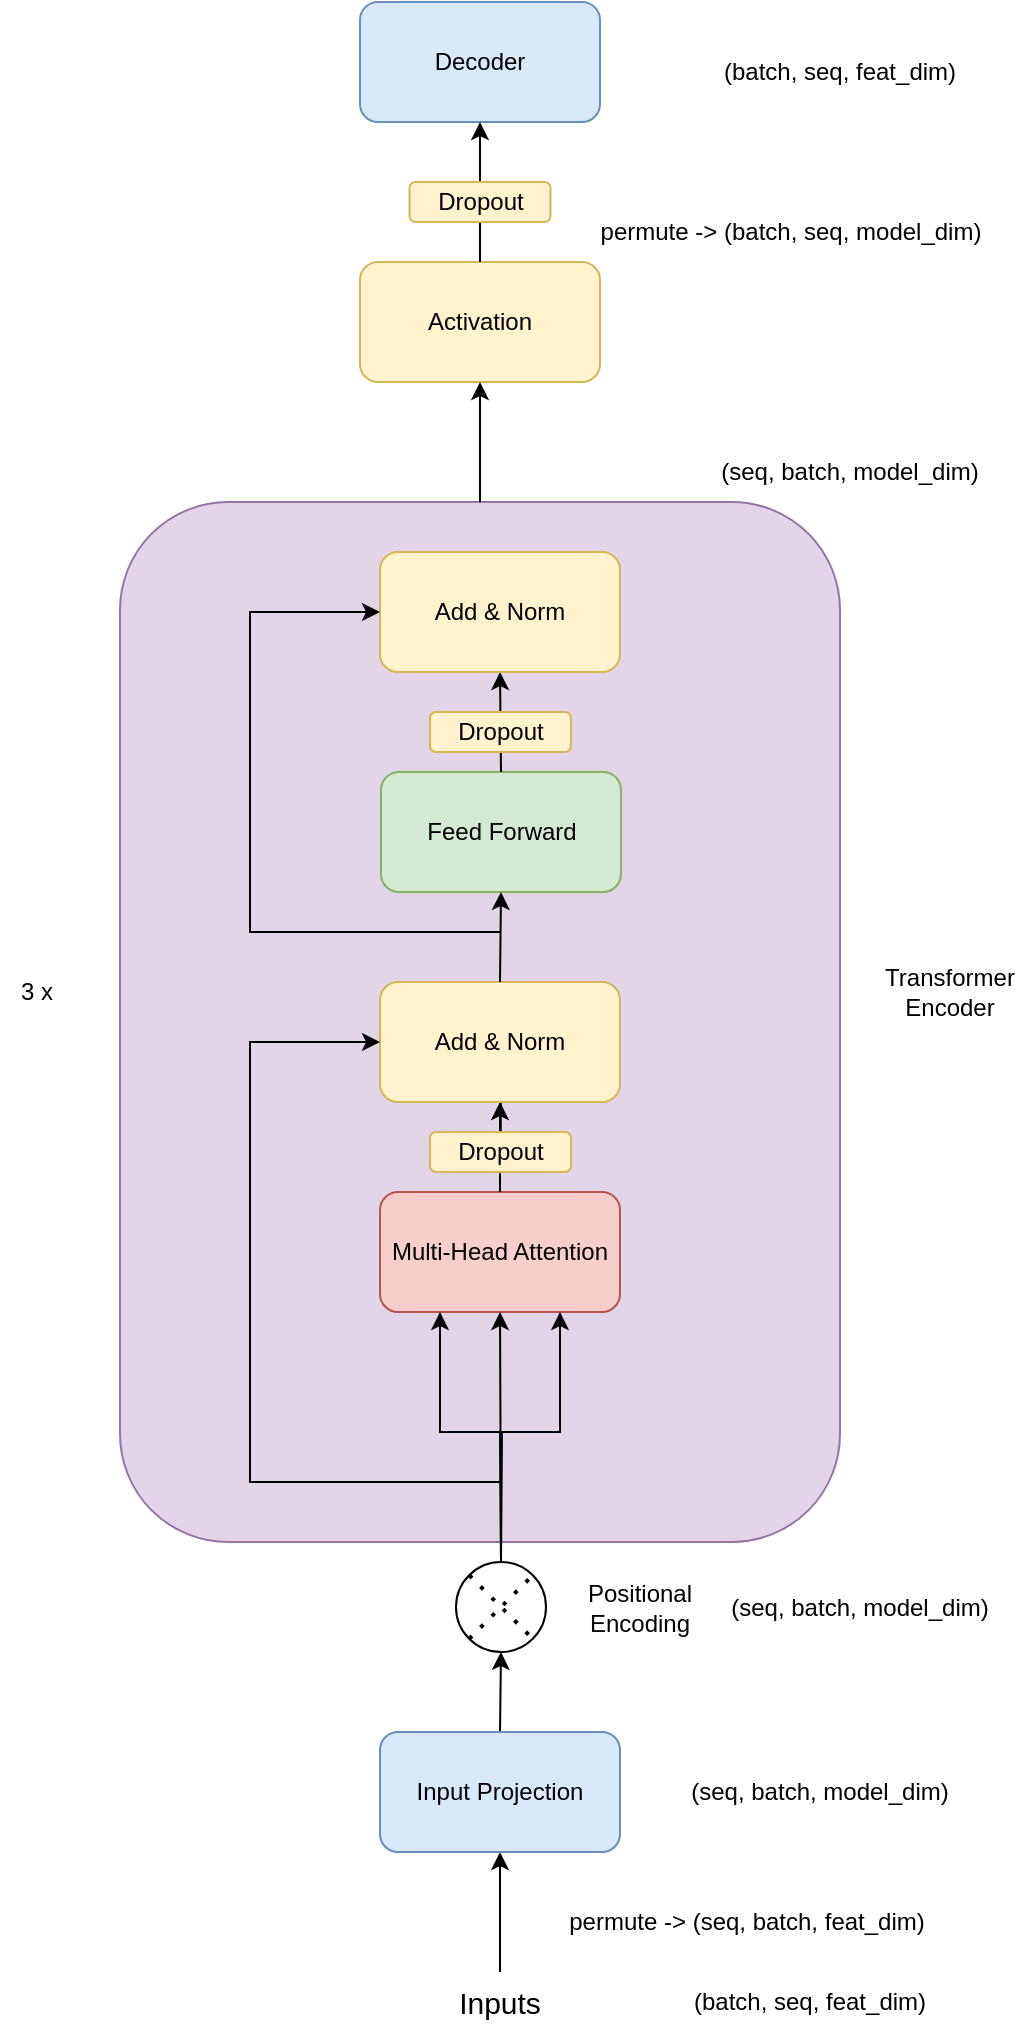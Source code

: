 <mxfile version="21.6.8" type="device" pages="3">
  <diagram name="mtvs" id="uKXGRMk40dO73t0RgV7X">
    <mxGraphModel dx="1430" dy="875" grid="1" gridSize="5" guides="1" tooltips="1" connect="1" arrows="1" fold="1" page="1" pageScale="1" pageWidth="850" pageHeight="1100" math="0" shadow="0">
      <root>
        <mxCell id="0" />
        <mxCell id="1" parent="0" />
        <mxCell id="DogwxtStTw7Rdeo8IRhZ-50" value="" style="rounded=1;whiteSpace=wrap;html=1;fillColor=#e1d5e7;strokeColor=#9673a6;" vertex="1" parent="1">
          <mxGeometry x="235" y="335" width="360" height="520" as="geometry" />
        </mxCell>
        <mxCell id="DogwxtStTw7Rdeo8IRhZ-3" value="&lt;div&gt;&lt;font style=&quot;font-size: 15px;&quot;&gt;Inputs&lt;/font&gt;&lt;/div&gt;" style="text;html=1;strokeColor=none;fillColor=none;align=center;verticalAlign=middle;whiteSpace=wrap;rounded=0;" vertex="1" parent="1">
          <mxGeometry x="395" y="1070" width="60" height="30" as="geometry" />
        </mxCell>
        <mxCell id="DogwxtStTw7Rdeo8IRhZ-4" value="(batch, seq, feat_dim)" style="text;html=1;strokeColor=none;fillColor=none;align=center;verticalAlign=middle;whiteSpace=wrap;rounded=0;" vertex="1" parent="1">
          <mxGeometry x="520" y="1070" width="120" height="30" as="geometry" />
        </mxCell>
        <mxCell id="DogwxtStTw7Rdeo8IRhZ-5" value="" style="endArrow=classic;html=1;rounded=0;exitX=0.5;exitY=0;exitDx=0;exitDy=0;entryX=0.5;entryY=1;entryDx=0;entryDy=0;" edge="1" parent="1" source="DogwxtStTw7Rdeo8IRhZ-3" target="DogwxtStTw7Rdeo8IRhZ-19">
          <mxGeometry width="50" height="50" relative="1" as="geometry">
            <mxPoint x="400" y="550" as="sourcePoint" />
            <mxPoint x="425" y="1020" as="targetPoint" />
          </mxGeometry>
        </mxCell>
        <mxCell id="DogwxtStTw7Rdeo8IRhZ-7" value="(seq, batch, model_dim)" style="text;html=1;strokeColor=none;fillColor=none;align=center;verticalAlign=middle;whiteSpace=wrap;rounded=0;" vertex="1" parent="1">
          <mxGeometry x="505" y="965" width="160" height="30" as="geometry" />
        </mxCell>
        <mxCell id="DogwxtStTw7Rdeo8IRhZ-9" value="" style="ellipse;whiteSpace=wrap;html=1;aspect=fixed;" vertex="1" parent="1">
          <mxGeometry x="403" y="865" width="45" height="45" as="geometry" />
        </mxCell>
        <mxCell id="DogwxtStTw7Rdeo8IRhZ-10" value="" style="endArrow=classic;html=1;rounded=0;exitX=0.5;exitY=0;exitDx=0;exitDy=0;entryX=0.5;entryY=1;entryDx=0;entryDy=0;" edge="1" parent="1" source="DogwxtStTw7Rdeo8IRhZ-19" target="DogwxtStTw7Rdeo8IRhZ-9">
          <mxGeometry width="50" height="50" relative="1" as="geometry">
            <mxPoint x="425" y="950" as="sourcePoint" />
            <mxPoint x="320" y="920" as="targetPoint" />
          </mxGeometry>
        </mxCell>
        <mxCell id="DogwxtStTw7Rdeo8IRhZ-11" value="Positional Encoding" style="text;html=1;strokeColor=none;fillColor=none;align=center;verticalAlign=middle;whiteSpace=wrap;rounded=0;" vertex="1" parent="1">
          <mxGeometry x="455" y="872.5" width="80" height="30" as="geometry" />
        </mxCell>
        <mxCell id="DogwxtStTw7Rdeo8IRhZ-17" value="" style="endArrow=none;dashed=1;html=1;dashPattern=1 3;strokeWidth=2;rounded=0;exitX=0;exitY=1;exitDx=0;exitDy=0;entryX=1;entryY=0;entryDx=0;entryDy=0;" edge="1" parent="1" source="DogwxtStTw7Rdeo8IRhZ-9" target="DogwxtStTw7Rdeo8IRhZ-9">
          <mxGeometry width="50" height="50" relative="1" as="geometry">
            <mxPoint x="400" y="550" as="sourcePoint" />
            <mxPoint x="450" y="500" as="targetPoint" />
          </mxGeometry>
        </mxCell>
        <mxCell id="DogwxtStTw7Rdeo8IRhZ-18" value="" style="endArrow=none;dashed=1;html=1;dashPattern=1 3;strokeWidth=2;rounded=0;exitX=0;exitY=0;exitDx=0;exitDy=0;entryX=1;entryY=1;entryDx=0;entryDy=0;" edge="1" parent="1" source="DogwxtStTw7Rdeo8IRhZ-9" target="DogwxtStTw7Rdeo8IRhZ-9">
          <mxGeometry width="50" height="50" relative="1" as="geometry">
            <mxPoint x="400" y="550" as="sourcePoint" />
            <mxPoint x="450" y="500" as="targetPoint" />
          </mxGeometry>
        </mxCell>
        <mxCell id="DogwxtStTw7Rdeo8IRhZ-19" value="&lt;div&gt;Input Projection&lt;/div&gt;" style="rounded=1;whiteSpace=wrap;html=1;fillColor=#dae8fc;strokeColor=#6c8ebf;" vertex="1" parent="1">
          <mxGeometry x="365" y="950" width="120" height="60" as="geometry" />
        </mxCell>
        <mxCell id="DogwxtStTw7Rdeo8IRhZ-21" value="&lt;div&gt;Multi-Head Attention&lt;br&gt;&lt;/div&gt;" style="rounded=1;whiteSpace=wrap;html=1;fillColor=#f8cecc;strokeColor=#b85450;" vertex="1" parent="1">
          <mxGeometry x="365" y="680" width="120" height="60" as="geometry" />
        </mxCell>
        <mxCell id="DogwxtStTw7Rdeo8IRhZ-24" value="" style="endArrow=classic;html=1;rounded=0;exitX=0.5;exitY=0;exitDx=0;exitDy=0;entryX=0.5;entryY=1;entryDx=0;entryDy=0;" edge="1" parent="1" source="DogwxtStTw7Rdeo8IRhZ-9" target="DogwxtStTw7Rdeo8IRhZ-21">
          <mxGeometry width="50" height="50" relative="1" as="geometry">
            <mxPoint x="400" y="550" as="sourcePoint" />
            <mxPoint x="450" y="500" as="targetPoint" />
          </mxGeometry>
        </mxCell>
        <mxCell id="DogwxtStTw7Rdeo8IRhZ-35" value="" style="edgeStyle=orthogonalEdgeStyle;rounded=0;orthogonalLoop=1;jettySize=auto;html=1;" edge="1" parent="1" source="DogwxtStTw7Rdeo8IRhZ-32" target="DogwxtStTw7Rdeo8IRhZ-33">
          <mxGeometry relative="1" as="geometry" />
        </mxCell>
        <mxCell id="DogwxtStTw7Rdeo8IRhZ-36" value="" style="edgeStyle=orthogonalEdgeStyle;rounded=0;orthogonalLoop=1;jettySize=auto;html=1;" edge="1" parent="1" source="DogwxtStTw7Rdeo8IRhZ-32" target="DogwxtStTw7Rdeo8IRhZ-33">
          <mxGeometry relative="1" as="geometry" />
        </mxCell>
        <mxCell id="DogwxtStTw7Rdeo8IRhZ-34" value="" style="endArrow=classic;html=1;rounded=0;exitX=0.5;exitY=0;exitDx=0;exitDy=0;entryX=0.5;entryY=1;entryDx=0;entryDy=0;" edge="1" parent="1" source="DogwxtStTw7Rdeo8IRhZ-21" target="DogwxtStTw7Rdeo8IRhZ-33">
          <mxGeometry width="50" height="50" relative="1" as="geometry">
            <mxPoint x="615" y="670" as="sourcePoint" />
            <mxPoint x="540" y="580" as="targetPoint" />
          </mxGeometry>
        </mxCell>
        <mxCell id="DogwxtStTw7Rdeo8IRhZ-32" value="Dropout" style="rounded=1;whiteSpace=wrap;html=1;fillColor=#fff2cc;strokeColor=#d6b656;" vertex="1" parent="1">
          <mxGeometry x="390" y="650" width="70.5" height="20" as="geometry" />
        </mxCell>
        <mxCell id="DogwxtStTw7Rdeo8IRhZ-33" value="Add &amp;amp; Norm" style="rounded=1;whiteSpace=wrap;html=1;fillColor=#fff2cc;strokeColor=#d6b656;" vertex="1" parent="1">
          <mxGeometry x="365" y="575" width="120" height="60" as="geometry" />
        </mxCell>
        <mxCell id="DogwxtStTw7Rdeo8IRhZ-39" value="" style="endArrow=classic;html=1;rounded=0;entryX=0;entryY=0.5;entryDx=0;entryDy=0;" edge="1" parent="1" target="DogwxtStTw7Rdeo8IRhZ-33">
          <mxGeometry width="50" height="50" relative="1" as="geometry">
            <mxPoint x="425" y="825" as="sourcePoint" />
            <mxPoint x="300" y="570" as="targetPoint" />
            <Array as="points">
              <mxPoint x="300" y="825" />
              <mxPoint x="300" y="605" />
            </Array>
          </mxGeometry>
        </mxCell>
        <mxCell id="DogwxtStTw7Rdeo8IRhZ-42" value="" style="endArrow=classic;html=1;rounded=0;exitX=0.5;exitY=0;exitDx=0;exitDy=0;entryX=0.25;entryY=1;entryDx=0;entryDy=0;" edge="1" parent="1" source="DogwxtStTw7Rdeo8IRhZ-9" target="DogwxtStTw7Rdeo8IRhZ-21">
          <mxGeometry width="50" height="50" relative="1" as="geometry">
            <mxPoint x="380" y="710" as="sourcePoint" />
            <mxPoint x="430" y="660" as="targetPoint" />
            <Array as="points">
              <mxPoint x="425" y="800" />
              <mxPoint x="395" y="800" />
            </Array>
          </mxGeometry>
        </mxCell>
        <mxCell id="DogwxtStTw7Rdeo8IRhZ-43" value="" style="endArrow=classic;html=1;rounded=0;exitX=0.5;exitY=0;exitDx=0;exitDy=0;entryX=0.75;entryY=1;entryDx=0;entryDy=0;" edge="1" parent="1" source="DogwxtStTw7Rdeo8IRhZ-9" target="DogwxtStTw7Rdeo8IRhZ-21">
          <mxGeometry width="50" height="50" relative="1" as="geometry">
            <mxPoint x="431" y="870" as="sourcePoint" />
            <mxPoint x="400" y="745" as="targetPoint" />
            <Array as="points">
              <mxPoint x="426" y="800" />
              <mxPoint x="455" y="800" />
            </Array>
          </mxGeometry>
        </mxCell>
        <mxCell id="DogwxtStTw7Rdeo8IRhZ-44" value="Feed Forward" style="rounded=1;whiteSpace=wrap;html=1;fillColor=#d5e8d4;strokeColor=#82b366;" vertex="1" parent="1">
          <mxGeometry x="365.5" y="470" width="120" height="60" as="geometry" />
        </mxCell>
        <mxCell id="DogwxtStTw7Rdeo8IRhZ-45" value="" style="endArrow=classic;html=1;rounded=0;exitX=0.5;exitY=0;exitDx=0;exitDy=0;entryX=0.5;entryY=1;entryDx=0;entryDy=0;" edge="1" parent="1" target="DogwxtStTw7Rdeo8IRhZ-44" source="DogwxtStTw7Rdeo8IRhZ-33">
          <mxGeometry width="50" height="50" relative="1" as="geometry">
            <mxPoint x="426" y="575" as="sourcePoint" />
            <mxPoint x="450" y="210" as="targetPoint" />
          </mxGeometry>
        </mxCell>
        <mxCell id="DogwxtStTw7Rdeo8IRhZ-49" value="" style="endArrow=classic;html=1;rounded=0;entryX=0.5;entryY=1;entryDx=0;entryDy=0;exitX=0.5;exitY=0;exitDx=0;exitDy=0;" edge="1" parent="1" source="DogwxtStTw7Rdeo8IRhZ-44" target="DogwxtStTw7Rdeo8IRhZ-47">
          <mxGeometry width="50" height="50" relative="1" as="geometry">
            <mxPoint x="465" y="535" as="sourcePoint" />
            <mxPoint x="430" y="640" as="targetPoint" />
          </mxGeometry>
        </mxCell>
        <mxCell id="DogwxtStTw7Rdeo8IRhZ-46" value="Dropout" style="rounded=1;whiteSpace=wrap;html=1;fillColor=#fff2cc;strokeColor=#d6b656;" vertex="1" parent="1">
          <mxGeometry x="390" y="440" width="70.5" height="20" as="geometry" />
        </mxCell>
        <mxCell id="DogwxtStTw7Rdeo8IRhZ-47" value="Add &amp;amp; Norm" style="rounded=1;whiteSpace=wrap;html=1;fillColor=#fff2cc;strokeColor=#d6b656;" vertex="1" parent="1">
          <mxGeometry x="365" y="360" width="120" height="60" as="geometry" />
        </mxCell>
        <mxCell id="DogwxtStTw7Rdeo8IRhZ-48" value="" style="endArrow=classic;html=1;rounded=0;entryX=0;entryY=0.5;entryDx=0;entryDy=0;" edge="1" parent="1" target="DogwxtStTw7Rdeo8IRhZ-47">
          <mxGeometry width="50" height="50" relative="1" as="geometry">
            <mxPoint x="425" y="550" as="sourcePoint" />
            <mxPoint x="300" y="280" as="targetPoint" />
            <Array as="points">
              <mxPoint x="300" y="550" />
              <mxPoint x="300" y="390" />
            </Array>
          </mxGeometry>
        </mxCell>
        <mxCell id="DogwxtStTw7Rdeo8IRhZ-51" value="&lt;div&gt;Transformer&lt;/div&gt;&lt;div&gt;Encoder&lt;br&gt;&lt;/div&gt;" style="text;html=1;strokeColor=none;fillColor=none;align=center;verticalAlign=middle;whiteSpace=wrap;rounded=0;" vertex="1" parent="1">
          <mxGeometry x="620" y="565" width="60" height="30" as="geometry" />
        </mxCell>
        <mxCell id="DogwxtStTw7Rdeo8IRhZ-53" value="permute -&amp;gt; (seq, batch, feat_dim)" style="text;html=1;align=center;verticalAlign=middle;resizable=0;points=[];autosize=1;strokeColor=none;fillColor=none;" vertex="1" parent="1">
          <mxGeometry x="448" y="1030" width="200" height="30" as="geometry" />
        </mxCell>
        <mxCell id="DogwxtStTw7Rdeo8IRhZ-54" value="(seq, batch, model_dim)" style="text;html=1;strokeColor=none;fillColor=none;align=center;verticalAlign=middle;whiteSpace=wrap;rounded=0;" vertex="1" parent="1">
          <mxGeometry x="525" y="872.5" width="160" height="30" as="geometry" />
        </mxCell>
        <mxCell id="DogwxtStTw7Rdeo8IRhZ-55" value="3 x" style="text;html=1;align=center;verticalAlign=middle;resizable=0;points=[];autosize=1;strokeColor=none;fillColor=none;" vertex="1" parent="1">
          <mxGeometry x="175" y="565" width="35" height="30" as="geometry" />
        </mxCell>
        <mxCell id="DogwxtStTw7Rdeo8IRhZ-56" value="(seq, batch, model_dim)" style="text;html=1;strokeColor=none;fillColor=none;align=center;verticalAlign=middle;whiteSpace=wrap;rounded=0;" vertex="1" parent="1">
          <mxGeometry x="520" y="305" width="160" height="30" as="geometry" />
        </mxCell>
        <mxCell id="DogwxtStTw7Rdeo8IRhZ-57" value="Activation" style="rounded=1;whiteSpace=wrap;html=1;fillColor=#fff2cc;strokeColor=#d6b656;" vertex="1" parent="1">
          <mxGeometry x="355" y="215" width="120" height="60" as="geometry" />
        </mxCell>
        <mxCell id="DogwxtStTw7Rdeo8IRhZ-59" value="" style="endArrow=classic;html=1;rounded=0;entryX=0.5;entryY=1;entryDx=0;entryDy=0;exitX=0.5;exitY=0;exitDx=0;exitDy=0;" edge="1" parent="1" source="DogwxtStTw7Rdeo8IRhZ-50" target="DogwxtStTw7Rdeo8IRhZ-57">
          <mxGeometry width="50" height="50" relative="1" as="geometry">
            <mxPoint x="340" y="635" as="sourcePoint" />
            <mxPoint x="390" y="585" as="targetPoint" />
          </mxGeometry>
        </mxCell>
        <mxCell id="DogwxtStTw7Rdeo8IRhZ-62" value="Decoder" style="rounded=1;whiteSpace=wrap;html=1;fillColor=#dae8fc;strokeColor=#6c8ebf;" vertex="1" parent="1">
          <mxGeometry x="355" y="85" width="120" height="60" as="geometry" />
        </mxCell>
        <mxCell id="DogwxtStTw7Rdeo8IRhZ-63" value="" style="endArrow=classic;html=1;rounded=0;exitX=0.5;exitY=0;exitDx=0;exitDy=0;entryX=0.5;entryY=1;entryDx=0;entryDy=0;" edge="1" parent="1" source="DogwxtStTw7Rdeo8IRhZ-57" target="DogwxtStTw7Rdeo8IRhZ-62">
          <mxGeometry width="50" height="50" relative="1" as="geometry">
            <mxPoint x="340" y="405" as="sourcePoint" />
            <mxPoint x="390" y="355" as="targetPoint" />
          </mxGeometry>
        </mxCell>
        <mxCell id="DogwxtStTw7Rdeo8IRhZ-61" value="Dropout" style="rounded=1;whiteSpace=wrap;html=1;fillColor=#fff2cc;strokeColor=#d6b656;" vertex="1" parent="1">
          <mxGeometry x="379.75" y="175" width="70.5" height="20" as="geometry" />
        </mxCell>
        <mxCell id="DogwxtStTw7Rdeo8IRhZ-64" value="permute -&amp;gt; (batch, seq, model_dim)" style="text;html=1;align=center;verticalAlign=middle;resizable=0;points=[];autosize=1;strokeColor=none;fillColor=none;" vertex="1" parent="1">
          <mxGeometry x="465" y="185" width="210" height="30" as="geometry" />
        </mxCell>
        <mxCell id="DogwxtStTw7Rdeo8IRhZ-65" value="(batch, seq, feat_dim)" style="text;html=1;strokeColor=none;fillColor=none;align=center;verticalAlign=middle;whiteSpace=wrap;rounded=0;" vertex="1" parent="1">
          <mxGeometry x="515" y="105" width="160" height="30" as="geometry" />
        </mxCell>
      </root>
    </mxGraphModel>
  </diagram>
  <diagram id="fnMfFjXKo-8Kxihv32TG" name="limu">
    <mxGraphModel dx="2074" dy="1269" grid="1" gridSize="5" guides="1" tooltips="1" connect="1" arrows="1" fold="1" page="1" pageScale="1" pageWidth="850" pageHeight="1100" math="0" shadow="0">
      <root>
        <mxCell id="0" />
        <mxCell id="1" parent="0" />
        <mxCell id="Pzm4bXZtgnzRt4yk8eaJ-1" value="" style="rounded=1;whiteSpace=wrap;html=1;fillColor=#e1d5e7;strokeColor=#9673a6;" vertex="1" parent="1">
          <mxGeometry x="915" y="145" width="210" height="300" as="geometry" />
        </mxCell>
        <mxCell id="Pzm4bXZtgnzRt4yk8eaJ-2" value="" style="rounded=1;whiteSpace=wrap;html=1;fillColor=#e1d5e7;strokeColor=#9673a6;" vertex="1" parent="1">
          <mxGeometry x="235" y="160" width="360" height="695" as="geometry" />
        </mxCell>
        <mxCell id="Pzm4bXZtgnzRt4yk8eaJ-3" value="&lt;div&gt;&lt;font style=&quot;font-size: 15px;&quot;&gt;Inputs&lt;/font&gt;&lt;/div&gt;" style="text;html=1;strokeColor=none;fillColor=none;align=center;verticalAlign=middle;whiteSpace=wrap;rounded=0;" vertex="1" parent="1">
          <mxGeometry x="395" y="1070" width="60" height="30" as="geometry" />
        </mxCell>
        <mxCell id="Pzm4bXZtgnzRt4yk8eaJ-4" value="(batch, seq, feat_dim)" style="text;html=1;strokeColor=none;fillColor=none;align=center;verticalAlign=middle;whiteSpace=wrap;rounded=0;" vertex="1" parent="1">
          <mxGeometry x="520" y="1070" width="120" height="30" as="geometry" />
        </mxCell>
        <mxCell id="Pzm4bXZtgnzRt4yk8eaJ-5" value="" style="endArrow=classic;html=1;rounded=0;exitX=0.5;exitY=0;exitDx=0;exitDy=0;entryX=0.5;entryY=1;entryDx=0;entryDy=0;" edge="1" parent="1" source="Pzm4bXZtgnzRt4yk8eaJ-3" target="Pzm4bXZtgnzRt4yk8eaJ-12">
          <mxGeometry width="50" height="50" relative="1" as="geometry">
            <mxPoint x="400" y="550" as="sourcePoint" />
            <mxPoint x="425" y="1020" as="targetPoint" />
          </mxGeometry>
        </mxCell>
        <mxCell id="Pzm4bXZtgnzRt4yk8eaJ-6" value="(batch, seq, model_dim)" style="text;html=1;strokeColor=none;fillColor=none;align=center;verticalAlign=middle;whiteSpace=wrap;rounded=0;" vertex="1" parent="1">
          <mxGeometry x="505" y="965" width="160" height="30" as="geometry" />
        </mxCell>
        <mxCell id="Pzm4bXZtgnzRt4yk8eaJ-7" value="" style="ellipse;whiteSpace=wrap;html=1;aspect=fixed;" vertex="1" parent="1">
          <mxGeometry x="403" y="865" width="45" height="45" as="geometry" />
        </mxCell>
        <mxCell id="Pzm4bXZtgnzRt4yk8eaJ-8" value="" style="endArrow=classic;html=1;rounded=0;exitX=0.5;exitY=0;exitDx=0;exitDy=0;entryX=0.5;entryY=1;entryDx=0;entryDy=0;" edge="1" parent="1" source="Pzm4bXZtgnzRt4yk8eaJ-12" target="Pzm4bXZtgnzRt4yk8eaJ-7">
          <mxGeometry width="50" height="50" relative="1" as="geometry">
            <mxPoint x="425" y="950" as="sourcePoint" />
            <mxPoint x="320" y="920" as="targetPoint" />
          </mxGeometry>
        </mxCell>
        <mxCell id="Pzm4bXZtgnzRt4yk8eaJ-9" value="Positional Encoding" style="text;html=1;strokeColor=none;fillColor=none;align=center;verticalAlign=middle;whiteSpace=wrap;rounded=0;" vertex="1" parent="1">
          <mxGeometry x="455" y="872.5" width="80" height="30" as="geometry" />
        </mxCell>
        <mxCell id="Pzm4bXZtgnzRt4yk8eaJ-10" value="" style="endArrow=none;dashed=1;html=1;dashPattern=1 3;strokeWidth=2;rounded=0;exitX=0;exitY=1;exitDx=0;exitDy=0;entryX=1;entryY=0;entryDx=0;entryDy=0;" edge="1" parent="1" source="Pzm4bXZtgnzRt4yk8eaJ-7" target="Pzm4bXZtgnzRt4yk8eaJ-7">
          <mxGeometry width="50" height="50" relative="1" as="geometry">
            <mxPoint x="400" y="550" as="sourcePoint" />
            <mxPoint x="450" y="500" as="targetPoint" />
          </mxGeometry>
        </mxCell>
        <mxCell id="Pzm4bXZtgnzRt4yk8eaJ-11" value="" style="endArrow=none;dashed=1;html=1;dashPattern=1 3;strokeWidth=2;rounded=0;exitX=0;exitY=0;exitDx=0;exitDy=0;entryX=1;entryY=1;entryDx=0;entryDy=0;" edge="1" parent="1" source="Pzm4bXZtgnzRt4yk8eaJ-7" target="Pzm4bXZtgnzRt4yk8eaJ-7">
          <mxGeometry width="50" height="50" relative="1" as="geometry">
            <mxPoint x="400" y="550" as="sourcePoint" />
            <mxPoint x="450" y="500" as="targetPoint" />
          </mxGeometry>
        </mxCell>
        <mxCell id="Pzm4bXZtgnzRt4yk8eaJ-12" value="&lt;div&gt;Input Projection&lt;/div&gt;" style="rounded=1;whiteSpace=wrap;html=1;fillColor=#dae8fc;strokeColor=#6c8ebf;" vertex="1" parent="1">
          <mxGeometry x="365" y="960" width="120" height="60" as="geometry" />
        </mxCell>
        <mxCell id="Pzm4bXZtgnzRt4yk8eaJ-13" value="&lt;div&gt;Multi-Head Attention&lt;br&gt;&lt;/div&gt;" style="rounded=1;whiteSpace=wrap;html=1;fillColor=#f8cecc;strokeColor=#b85450;" vertex="1" parent="1">
          <mxGeometry x="365" y="715" width="120" height="60" as="geometry" />
        </mxCell>
        <mxCell id="Pzm4bXZtgnzRt4yk8eaJ-14" value="" style="endArrow=classic;html=1;rounded=0;exitX=0.5;exitY=0;exitDx=0;exitDy=0;entryX=0.5;entryY=1;entryDx=0;entryDy=0;" edge="1" parent="1" source="Pzm4bXZtgnzRt4yk8eaJ-7" target="Pzm4bXZtgnzRt4yk8eaJ-13">
          <mxGeometry width="50" height="50" relative="1" as="geometry">
            <mxPoint x="400" y="550" as="sourcePoint" />
            <mxPoint x="450" y="500" as="targetPoint" />
          </mxGeometry>
        </mxCell>
        <mxCell id="Pzm4bXZtgnzRt4yk8eaJ-15" value="" style="edgeStyle=orthogonalEdgeStyle;rounded=0;orthogonalLoop=1;jettySize=auto;html=1;" edge="1" parent="1" target="Pzm4bXZtgnzRt4yk8eaJ-18">
          <mxGeometry relative="1" as="geometry">
            <mxPoint x="425.238" y="650" as="sourcePoint" />
          </mxGeometry>
        </mxCell>
        <mxCell id="Pzm4bXZtgnzRt4yk8eaJ-16" value="" style="edgeStyle=orthogonalEdgeStyle;rounded=0;orthogonalLoop=1;jettySize=auto;html=1;" edge="1" parent="1" target="Pzm4bXZtgnzRt4yk8eaJ-18">
          <mxGeometry relative="1" as="geometry">
            <mxPoint x="425.238" y="650" as="sourcePoint" />
          </mxGeometry>
        </mxCell>
        <mxCell id="Pzm4bXZtgnzRt4yk8eaJ-17" value="" style="endArrow=classic;html=1;rounded=0;exitX=0.5;exitY=0;exitDx=0;exitDy=0;entryX=0.5;entryY=1;entryDx=0;entryDy=0;" edge="1" parent="1" source="Pzm4bXZtgnzRt4yk8eaJ-13" target="Pzm4bXZtgnzRt4yk8eaJ-18">
          <mxGeometry width="50" height="50" relative="1" as="geometry">
            <mxPoint x="615" y="670" as="sourcePoint" />
            <mxPoint x="540" y="580" as="targetPoint" />
          </mxGeometry>
        </mxCell>
        <mxCell id="Pzm4bXZtgnzRt4yk8eaJ-18" value="Add &amp;amp; Norm" style="rounded=1;whiteSpace=wrap;html=1;fillColor=#fff2cc;strokeColor=#d6b656;" vertex="1" parent="1">
          <mxGeometry x="365" y="620" width="120" height="60" as="geometry" />
        </mxCell>
        <mxCell id="Pzm4bXZtgnzRt4yk8eaJ-19" value="" style="endArrow=classic;html=1;rounded=0;entryX=0;entryY=0.5;entryDx=0;entryDy=0;" edge="1" parent="1" target="Pzm4bXZtgnzRt4yk8eaJ-18">
          <mxGeometry width="50" height="50" relative="1" as="geometry">
            <mxPoint x="425" y="825" as="sourcePoint" />
            <mxPoint x="300" y="570" as="targetPoint" />
            <Array as="points">
              <mxPoint x="300" y="825" />
              <mxPoint x="300" y="650" />
            </Array>
          </mxGeometry>
        </mxCell>
        <mxCell id="Pzm4bXZtgnzRt4yk8eaJ-20" value="" style="endArrow=classic;html=1;rounded=0;exitX=0.5;exitY=0;exitDx=0;exitDy=0;entryX=0.25;entryY=1;entryDx=0;entryDy=0;" edge="1" parent="1" source="Pzm4bXZtgnzRt4yk8eaJ-7" target="Pzm4bXZtgnzRt4yk8eaJ-13">
          <mxGeometry width="50" height="50" relative="1" as="geometry">
            <mxPoint x="380" y="710" as="sourcePoint" />
            <mxPoint x="430" y="660" as="targetPoint" />
            <Array as="points">
              <mxPoint x="425" y="800" />
              <mxPoint x="395" y="800" />
            </Array>
          </mxGeometry>
        </mxCell>
        <mxCell id="Pzm4bXZtgnzRt4yk8eaJ-21" value="" style="endArrow=classic;html=1;rounded=0;exitX=0.5;exitY=0;exitDx=0;exitDy=0;entryX=0.75;entryY=1;entryDx=0;entryDy=0;" edge="1" parent="1" source="Pzm4bXZtgnzRt4yk8eaJ-7" target="Pzm4bXZtgnzRt4yk8eaJ-13">
          <mxGeometry width="50" height="50" relative="1" as="geometry">
            <mxPoint x="431" y="870" as="sourcePoint" />
            <mxPoint x="400" y="745" as="targetPoint" />
            <Array as="points">
              <mxPoint x="426" y="800" />
              <mxPoint x="455" y="800" />
            </Array>
          </mxGeometry>
        </mxCell>
        <mxCell id="Pzm4bXZtgnzRt4yk8eaJ-22" value="Feed Forward" style="rounded=1;whiteSpace=wrap;html=1;fillColor=#d5e8d4;strokeColor=#82b366;" vertex="1" parent="1">
          <mxGeometry x="365" y="310" width="120" height="60" as="geometry" />
        </mxCell>
        <mxCell id="Pzm4bXZtgnzRt4yk8eaJ-23" value="" style="endArrow=classic;html=1;rounded=0;entryX=0.5;entryY=1;entryDx=0;entryDy=0;exitX=0.5;exitY=0;exitDx=0;exitDy=0;" edge="1" parent="1" source="Pzm4bXZtgnzRt4yk8eaJ-22" target="Pzm4bXZtgnzRt4yk8eaJ-24">
          <mxGeometry width="50" height="50" relative="1" as="geometry">
            <mxPoint x="464.5" y="335" as="sourcePoint" />
            <mxPoint x="429.5" y="440" as="targetPoint" />
          </mxGeometry>
        </mxCell>
        <mxCell id="Pzm4bXZtgnzRt4yk8eaJ-24" value="Add &amp;amp; Norm" style="rounded=1;whiteSpace=wrap;html=1;fillColor=#fff2cc;strokeColor=#d6b656;" vertex="1" parent="1">
          <mxGeometry x="365" y="200" width="120" height="60" as="geometry" />
        </mxCell>
        <mxCell id="Pzm4bXZtgnzRt4yk8eaJ-25" value="" style="endArrow=classic;html=1;rounded=0;entryX=0;entryY=0.5;entryDx=0;entryDy=0;" edge="1" parent="1" target="Pzm4bXZtgnzRt4yk8eaJ-24">
          <mxGeometry width="50" height="50" relative="1" as="geometry">
            <mxPoint x="425" y="400" as="sourcePoint" />
            <mxPoint x="299.5" y="80" as="targetPoint" />
            <Array as="points">
              <mxPoint x="300" y="400" />
              <mxPoint x="300" y="230" />
            </Array>
          </mxGeometry>
        </mxCell>
        <mxCell id="Pzm4bXZtgnzRt4yk8eaJ-26" value="LayerNorm" style="rounded=1;whiteSpace=wrap;html=1;fillColor=#fff2cc;strokeColor=#d6b656;" vertex="1" parent="1">
          <mxGeometry x="365" y="1040" width="120" height="25" as="geometry" />
        </mxCell>
        <mxCell id="Pzm4bXZtgnzRt4yk8eaJ-27" value="LayerNorm" style="rounded=1;whiteSpace=wrap;html=1;fillColor=#fff2cc;strokeColor=#d6b656;" vertex="1" parent="1">
          <mxGeometry x="365.5" y="925" width="120" height="25" as="geometry" />
        </mxCell>
        <mxCell id="Pzm4bXZtgnzRt4yk8eaJ-28" value="Projection" style="rounded=1;whiteSpace=wrap;html=1;fillColor=#dae8fc;strokeColor=#6c8ebf;" vertex="1" parent="1">
          <mxGeometry x="365.5" y="530" width="120" height="30" as="geometry" />
        </mxCell>
        <mxCell id="Pzm4bXZtgnzRt4yk8eaJ-29" value="Add &amp;amp; Norm" style="rounded=1;whiteSpace=wrap;html=1;fillColor=#fff2cc;strokeColor=#d6b656;" vertex="1" parent="1">
          <mxGeometry x="365" y="420" width="120" height="60" as="geometry" />
        </mxCell>
        <mxCell id="Pzm4bXZtgnzRt4yk8eaJ-30" value="" style="endArrow=classic;html=1;rounded=0;exitX=0.5;exitY=0;exitDx=0;exitDy=0;entryX=0.5;entryY=1;entryDx=0;entryDy=0;" edge="1" parent="1" source="Pzm4bXZtgnzRt4yk8eaJ-18" target="Pzm4bXZtgnzRt4yk8eaJ-28">
          <mxGeometry width="50" height="50" relative="1" as="geometry">
            <mxPoint x="415" y="630" as="sourcePoint" />
            <mxPoint x="465" y="580" as="targetPoint" />
          </mxGeometry>
        </mxCell>
        <mxCell id="Pzm4bXZtgnzRt4yk8eaJ-31" value="" style="endArrow=classic;html=1;rounded=0;exitX=0.5;exitY=0;exitDx=0;exitDy=0;entryX=0.5;entryY=1;entryDx=0;entryDy=0;" edge="1" parent="1" source="Pzm4bXZtgnzRt4yk8eaJ-28" target="Pzm4bXZtgnzRt4yk8eaJ-29">
          <mxGeometry width="50" height="50" relative="1" as="geometry">
            <mxPoint x="415" y="630" as="sourcePoint" />
            <mxPoint x="465" y="580" as="targetPoint" />
          </mxGeometry>
        </mxCell>
        <mxCell id="Pzm4bXZtgnzRt4yk8eaJ-32" value="" style="endArrow=classic;html=1;rounded=0;entryX=0;entryY=0.5;entryDx=0;entryDy=0;" edge="1" parent="1" target="Pzm4bXZtgnzRt4yk8eaJ-29">
          <mxGeometry width="50" height="50" relative="1" as="geometry">
            <mxPoint x="425" y="600" as="sourcePoint" />
            <mxPoint x="365" y="425" as="targetPoint" />
            <Array as="points">
              <mxPoint x="300" y="600" />
              <mxPoint x="300" y="450" />
            </Array>
          </mxGeometry>
        </mxCell>
        <mxCell id="Pzm4bXZtgnzRt4yk8eaJ-33" value="" style="endArrow=classic;html=1;rounded=0;exitX=0.5;exitY=0;exitDx=0;exitDy=0;entryX=0.5;entryY=1;entryDx=0;entryDy=0;" edge="1" parent="1" source="Pzm4bXZtgnzRt4yk8eaJ-29" target="Pzm4bXZtgnzRt4yk8eaJ-22">
          <mxGeometry width="50" height="50" relative="1" as="geometry">
            <mxPoint x="415" y="415" as="sourcePoint" />
            <mxPoint x="465" y="365" as="targetPoint" />
          </mxGeometry>
        </mxCell>
        <mxCell id="Pzm4bXZtgnzRt4yk8eaJ-34" value="&lt;div&gt;Encoder&lt;/div&gt;" style="text;html=1;align=center;verticalAlign=middle;resizable=0;points=[];autosize=1;strokeColor=none;fillColor=none;" vertex="1" parent="1">
          <mxGeometry x="640" y="500" width="65" height="30" as="geometry" />
        </mxCell>
        <mxCell id="Pzm4bXZtgnzRt4yk8eaJ-35" value="" style="endArrow=classic;html=1;rounded=0;exitX=0.25;exitY=0;exitDx=0;exitDy=0;entryX=0.25;entryY=1;entryDx=0;entryDy=0;" edge="1" parent="1" source="Pzm4bXZtgnzRt4yk8eaJ-2" target="Pzm4bXZtgnzRt4yk8eaJ-2">
          <mxGeometry width="50" height="50" relative="1" as="geometry">
            <mxPoint x="435" y="600" as="sourcePoint" />
            <mxPoint x="305" y="925" as="targetPoint" />
            <Array as="points">
              <mxPoint x="325" y="100" />
              <mxPoint x="100" y="100" />
              <mxPoint x="100" y="925" />
              <mxPoint x="325" y="925" />
            </Array>
          </mxGeometry>
        </mxCell>
        <mxCell id="Pzm4bXZtgnzRt4yk8eaJ-36" value="&lt;div&gt;Cross-layer&lt;/div&gt;&lt;div&gt;parameter&lt;/div&gt;&lt;div&gt;sharing&lt;/div&gt;" style="text;html=1;align=center;verticalAlign=middle;resizable=0;points=[];autosize=1;strokeColor=none;fillColor=none;" vertex="1" parent="1">
          <mxGeometry x="125" y="485" width="80" height="60" as="geometry" />
        </mxCell>
        <mxCell id="Pzm4bXZtgnzRt4yk8eaJ-37" value="x 4" style="text;html=1;align=center;verticalAlign=middle;resizable=0;points=[];autosize=1;strokeColor=none;fillColor=none;" vertex="1" parent="1">
          <mxGeometry x="40" y="500" width="35" height="30" as="geometry" />
        </mxCell>
        <mxCell id="Pzm4bXZtgnzRt4yk8eaJ-38" value="" style="endArrow=classic;html=1;rounded=0;exitX=0.5;exitY=0;exitDx=0;exitDy=0;entryX=0.5;entryY=0;entryDx=0;entryDy=0;" edge="1" parent="1" source="Pzm4bXZtgnzRt4yk8eaJ-2" target="Pzm4bXZtgnzRt4yk8eaJ-42">
          <mxGeometry width="50" height="50" relative="1" as="geometry">
            <mxPoint x="1025" y="455" as="sourcePoint" />
            <mxPoint x="1020" y="80" as="targetPoint" />
            <Array as="points">
              <mxPoint x="415" y="80" />
              <mxPoint x="1020" y="80" />
            </Array>
          </mxGeometry>
        </mxCell>
        <mxCell id="Pzm4bXZtgnzRt4yk8eaJ-39" value="(batch, seq, model_dim)" style="text;html=1;strokeColor=none;fillColor=none;align=center;verticalAlign=middle;whiteSpace=wrap;rounded=0;" vertex="1" parent="1">
          <mxGeometry x="545" y="872.5" width="160" height="30" as="geometry" />
        </mxCell>
        <mxCell id="Pzm4bXZtgnzRt4yk8eaJ-40" value="(batch, seq, model_dim)" style="text;html=1;strokeColor=none;fillColor=none;align=center;verticalAlign=middle;whiteSpace=wrap;rounded=0;" vertex="1" parent="1">
          <mxGeometry x="425" y="110" width="160" height="30" as="geometry" />
        </mxCell>
        <mxCell id="Pzm4bXZtgnzRt4yk8eaJ-41" value="(batch, seq, model_dim)" style="text;html=1;strokeColor=none;fillColor=none;align=center;verticalAlign=middle;whiteSpace=wrap;rounded=0;" vertex="1" parent="1">
          <mxGeometry x="105" y="885" width="160" height="30" as="geometry" />
        </mxCell>
        <mxCell id="Pzm4bXZtgnzRt4yk8eaJ-42" value="&lt;div&gt;Projection&lt;/div&gt;" style="rounded=1;whiteSpace=wrap;html=1;fillColor=#dae8fc;strokeColor=#6c8ebf;" vertex="1" parent="1">
          <mxGeometry x="960" y="190" width="120" height="60" as="geometry" />
        </mxCell>
        <mxCell id="Pzm4bXZtgnzRt4yk8eaJ-43" value="Prediction Head" style="rounded=1;whiteSpace=wrap;html=1;fillColor=#dae8fc;strokeColor=#6c8ebf;" vertex="1" parent="1">
          <mxGeometry x="960" y="345" width="120" height="60" as="geometry" />
        </mxCell>
        <mxCell id="Pzm4bXZtgnzRt4yk8eaJ-44" value="(batch, seq, model_dim)" style="text;html=1;strokeColor=none;fillColor=none;align=center;verticalAlign=middle;whiteSpace=wrap;rounded=0;" vertex="1" parent="1">
          <mxGeometry x="1140" y="205" width="160" height="30" as="geometry" />
        </mxCell>
        <mxCell id="Pzm4bXZtgnzRt4yk8eaJ-45" value="(batch, seq, model_dim)" style="text;html=1;strokeColor=none;fillColor=none;align=center;verticalAlign=middle;whiteSpace=wrap;rounded=0;" vertex="1" parent="1">
          <mxGeometry x="1140" y="290" width="160" height="30" as="geometry" />
        </mxCell>
        <mxCell id="Pzm4bXZtgnzRt4yk8eaJ-46" value="(batch, seq, model_dim)" style="text;html=1;strokeColor=none;fillColor=none;align=center;verticalAlign=middle;whiteSpace=wrap;rounded=0;" vertex="1" parent="1">
          <mxGeometry x="1140" y="365" width="160" height="30" as="geometry" />
        </mxCell>
        <mxCell id="Pzm4bXZtgnzRt4yk8eaJ-47" value="" style="endArrow=classic;html=1;rounded=0;exitX=0.5;exitY=1;exitDx=0;exitDy=0;entryX=0.5;entryY=0;entryDx=0;entryDy=0;" edge="1" parent="1" source="Pzm4bXZtgnzRt4yk8eaJ-42" target="Pzm4bXZtgnzRt4yk8eaJ-43">
          <mxGeometry width="50" height="50" relative="1" as="geometry">
            <mxPoint x="895" y="345" as="sourcePoint" />
            <mxPoint x="945" y="295" as="targetPoint" />
          </mxGeometry>
        </mxCell>
        <mxCell id="Pzm4bXZtgnzRt4yk8eaJ-48" value="&lt;div&gt;Activation &amp;amp; Norm&lt;/div&gt;" style="rounded=1;whiteSpace=wrap;html=1;fillColor=#fff2cc;strokeColor=#d6b656;" vertex="1" parent="1">
          <mxGeometry x="930" y="280" width="180" height="40" as="geometry" />
        </mxCell>
        <mxCell id="Pzm4bXZtgnzRt4yk8eaJ-49" value="&lt;div&gt;Decoder&lt;/div&gt;" style="text;html=1;align=center;verticalAlign=middle;resizable=0;points=[];autosize=1;strokeColor=none;fillColor=none;" vertex="1" parent="1">
          <mxGeometry x="840" y="290" width="65" height="30" as="geometry" />
        </mxCell>
      </root>
    </mxGraphModel>
  </diagram>
  <diagram id="KQYG2iICMricFwq-tN3o" name="Mine">
    <mxGraphModel dx="2074" dy="1269" grid="1" gridSize="5" guides="1" tooltips="1" connect="1" arrows="1" fold="1" page="1" pageScale="1" pageWidth="850" pageHeight="1100" math="0" shadow="0">
      <root>
        <mxCell id="0" />
        <mxCell id="1" parent="0" />
      </root>
    </mxGraphModel>
  </diagram>
</mxfile>
